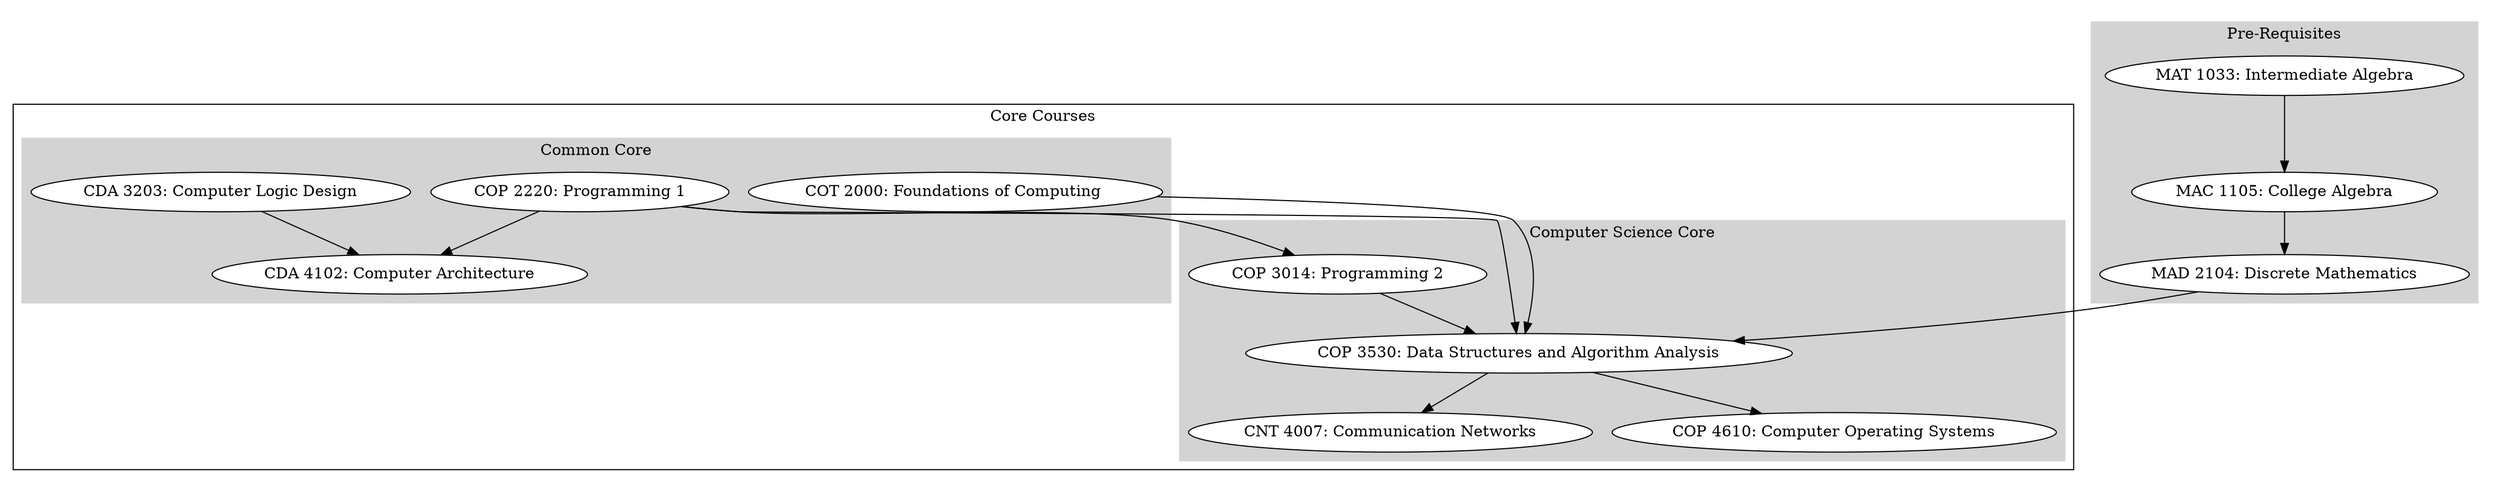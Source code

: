 digraph G {
    CDA_3203 [
        fillcolor = white,
        label = "CDA 3203: Computer Logic Design",
        style = filled
    ]
    
    CDA_4102 [
        fillcolor = white,
        label = "CDA 4102: Computer Architecture",
        style = filled
    ]
    
    CNT_4007 [
        fillcolor = white,
        label = "CNT 4007: Communication Networks",
        style = filled
    ]
    
    COP_2220 [
        fillcolor = white,
        label = "COP 2220: Programming 1",
        style = filled
    ]
    
    COP_3014 [
        fillcolor = white,
        label = "COP 3014: Programming 2",
        style = filled
    ]
    
    COP_3530 [
        fillcolor = white,
        label = "COP 3530: Data Structures and Algorithm Analysis",
        style = filled
    ]
    
    COP_4610 [
        fillcolor = white,
        label = "COP 4610: Computer Operating Systems",
        style = filled
    ]
    
    COT_2000 [
        fillcolor = white,
        label = "COT 2000: Foundations of Computing ",
        style = filled
    ]

    MAC_1105 [
        fillcolor = white,
        label = "MAC 1105: College Algebra",
        style = filled
    ]
    
    MAD_2104 [
        fillcolor = white,
        label = "MAD 2104: Discrete Mathematics",
        style = filled
    ]

    MAT_1033 [
        fillcolor = white,
        label = "MAT 1033: Intermediate Algebra",
        style = filled
    ]

    subgraph cluster_0 {
        color = invis

        subgraph cluster_0 {
            color = lightgrey
            label = "Pre-Requisites"
            style = filled
            
            node [
                color = white,
                style = filled
            ]

            MAC_1105  -> MAD_2104

            MAT_1033  -> MAC_1105
        }
    }

    subgraph cluster_1 {
        label = "Core Courses"
        
        subgraph cluster_0 {
            color = lightgrey
            label = "Common Core"
            style = filled

            node [
                color = white,
                style = filled
            ]

            COT_2000

            CDA_3203  -> CDA_4102
            
            COP_2220  -> CDA_4102
        }

        subgraph cluster_1 {
            color = lightgrey
            label = "Computer Science Core"
            style = filled

            node [
                color = white,
                style = filled
            ]

            COP_3530  -> CNT_4007
            COP_3530  -> COP_4610

            COP_3014
            
            COP_4610

            MAD_2104  -> COP_3530
        }

        subgraph cluster_2 {
            color = lightgrey
            label = "Computer Engineering Core"
            style = filled

            node [
                color = white,
                style = filled
            ]
        }

        COP_2220  -> COP_3014
        COP_2220  -> COP_3530
        COP_3014  -> COP_3530

        COT_2000  -> COP_3530
    }
}